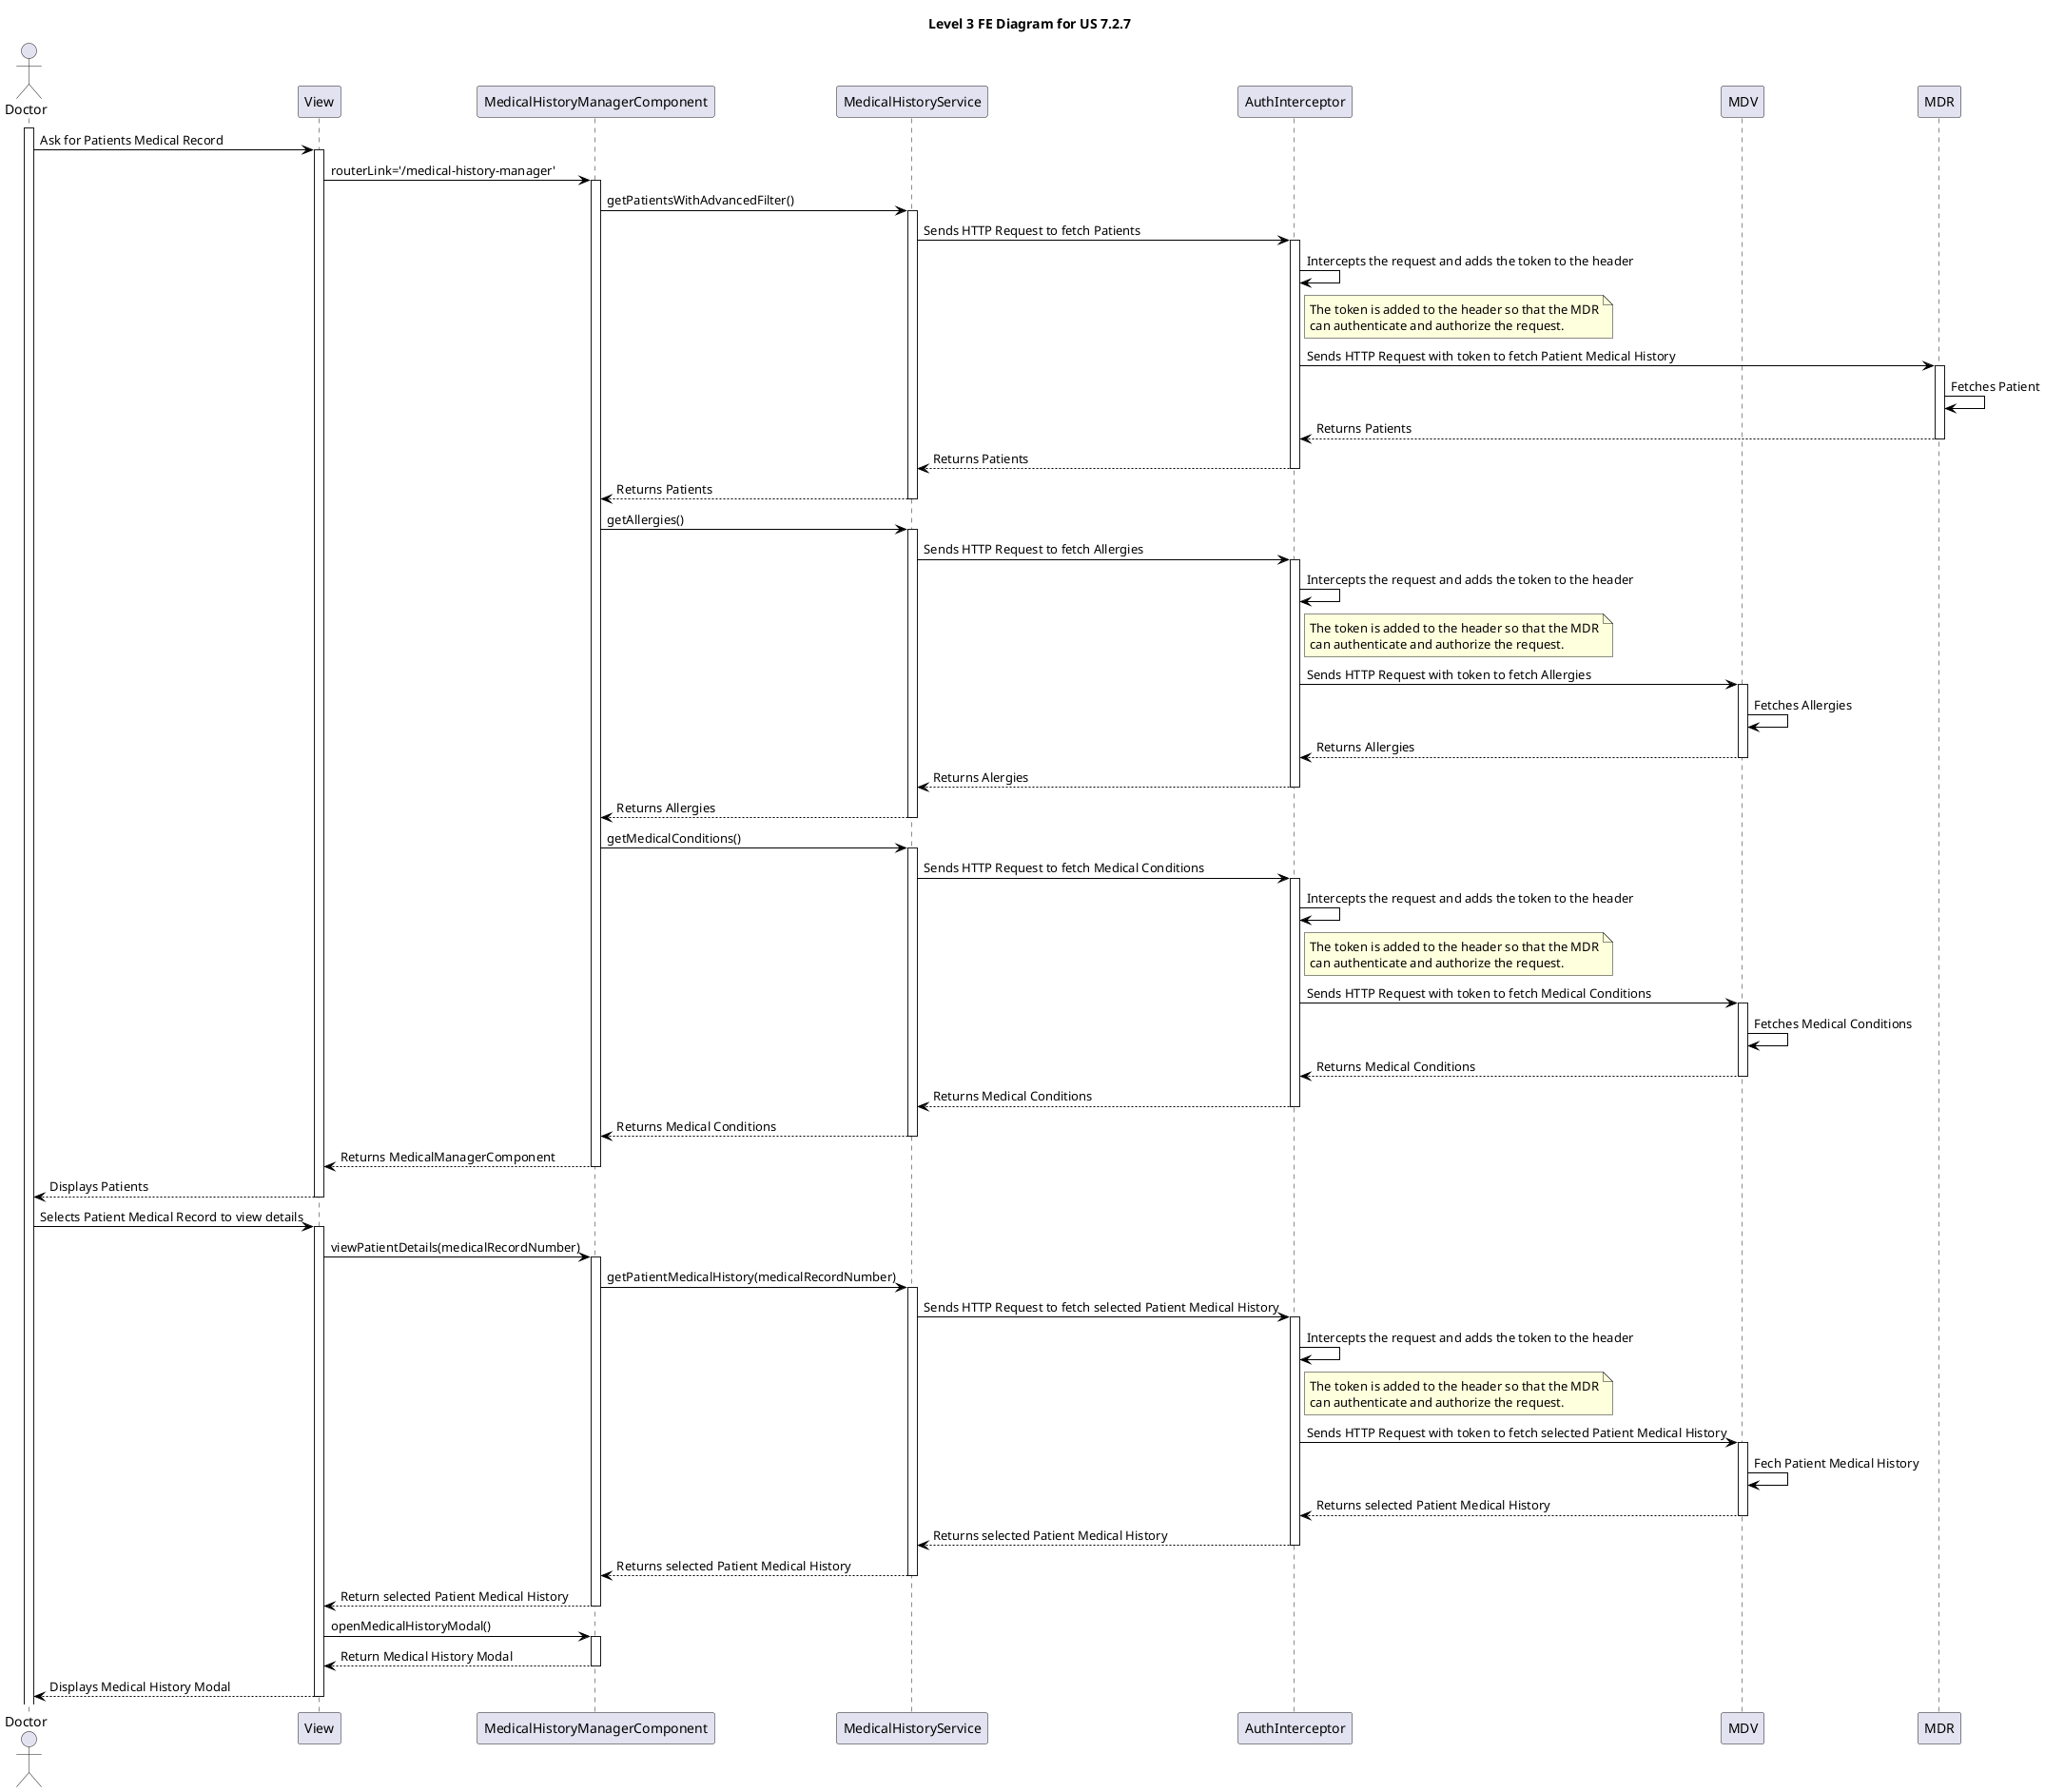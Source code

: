 @startuml level_3_FE

title Level 3 FE Diagram for US 7.2.7

hide empty members

skinparam class {
    BackgroundColor<<controller>> #D6EAF8
    BackgroundColor<<service>> #D1F2EB
    BackgroundColor<<component>> #FDEBD0
    BackgroundColor #FEF9E7
    ArrowColor Black
}

skinparam package {
    BackgroundColor #EBF5FB
}

actor Doctor as D
participant "View" as V
participant "MedicalHistoryManagerComponent" as MHMC
participant "MedicalHistoryService" as MHS
participant "AuthInterceptor" as AI
participant MDV as BE
participant MDR as MDR

activate D
D -> V: Ask for Patients Medical Record
activate V
V -> MHMC: routerLink='/medical-history-manager'
activate MHMC

MHMC -> MHS: getPatientsWithAdvancedFilter()
activate MHS
MHS -> AI: Sends HTTP Request to fetch Patients 
activate AI
AI -> AI: Intercepts the request and adds the token to the header
note right of AI
    The token is added to the header so that the MDR
    can authenticate and authorize the request.
end note
AI -> MDR: Sends HTTP Request with token to fetch Patient Medical History
activate MDR
MDR -> MDR: Fetches Patient
MDR --> AI: Returns Patients 
deactivate MDR
AI --> MHS: Returns Patients
deactivate AI
MHS --> MHMC: Returns Patients
deactivate MHS 

MHMC -> MHS: getAllergies()
activate MHS
MHS -> AI: Sends HTTP Request to fetch Allergies
activate AI
AI -> AI: Intercepts the request and adds the token to the header
note right of AI
    The token is added to the header so that the MDR
    can authenticate and authorize the request.
end note
AI -> BE: Sends HTTP Request with token to fetch Allergies
activate BE
BE -> BE: Fetches Allergies
BE --> AI: Returns Allergies 
deactivate BE
AI --> MHS: Returns Alergies 
deactivate AI
MHS --> MHMC: Returns Allergies 
deactivate MHS

MHMC -> MHS: getMedicalConditions()
activate MHS
MHS -> AI: Sends HTTP Request to fetch Medical Conditions
activate AI
AI -> AI: Intercepts the request and adds the token to the header
note right of AI
    The token is added to the header so that the MDR
    can authenticate and authorize the request.
end note
AI -> BE: Sends HTTP Request with token to fetch Medical Conditions
activate BE
BE -> BE: Fetches Medical Conditions
BE --> AI: Returns Medical Conditions
deactivate BE
AI --> MHS: Returns Medical Conditions
deactivate AI
MHS --> MHMC: Returns Medical Conditions
deactivate MHS

MHMC --> V: Returns MedicalManagerComponent
deactivate MHMC
V --> D: Displays Patients
deactivate V

D -> V: Selects Patient Medical Record to view details 
activate V
V -> MHMC: viewPatientDetails(medicalRecordNumber)
activate MHMC
MHMC -> MHS: getPatientMedicalHistory(medicalRecordNumber)
activate MHS
MHS -> AI: Sends HTTP Request to fetch selected Patient Medical History
activate AI
AI -> AI: Intercepts the request and adds the token to the header
note right of AI
    The token is added to the header so that the MDR
    can authenticate and authorize the request.
end note
AI -> BE: Sends HTTP Request with token to fetch selected Patient Medical History
activate BE
BE -> BE: Fech Patient Medical History
BE --> AI: Returns selected Patient Medical History
deactivate BE
AI --> MHS: Returns selected Patient Medical History
deactivate AI
MHS --> MHMC: Returns selected Patient Medical History
deactivate MHS
MHMC --> V: Return selected Patient Medical History
deactivate MHMC
V -> MHMC: openMedicalHistoryModal()
activate MHMC
MHMC --> V: Return Medical History Modal
deactivate MHMC

V --> D: Displays Medical History Modal
deactivate V

@enduml